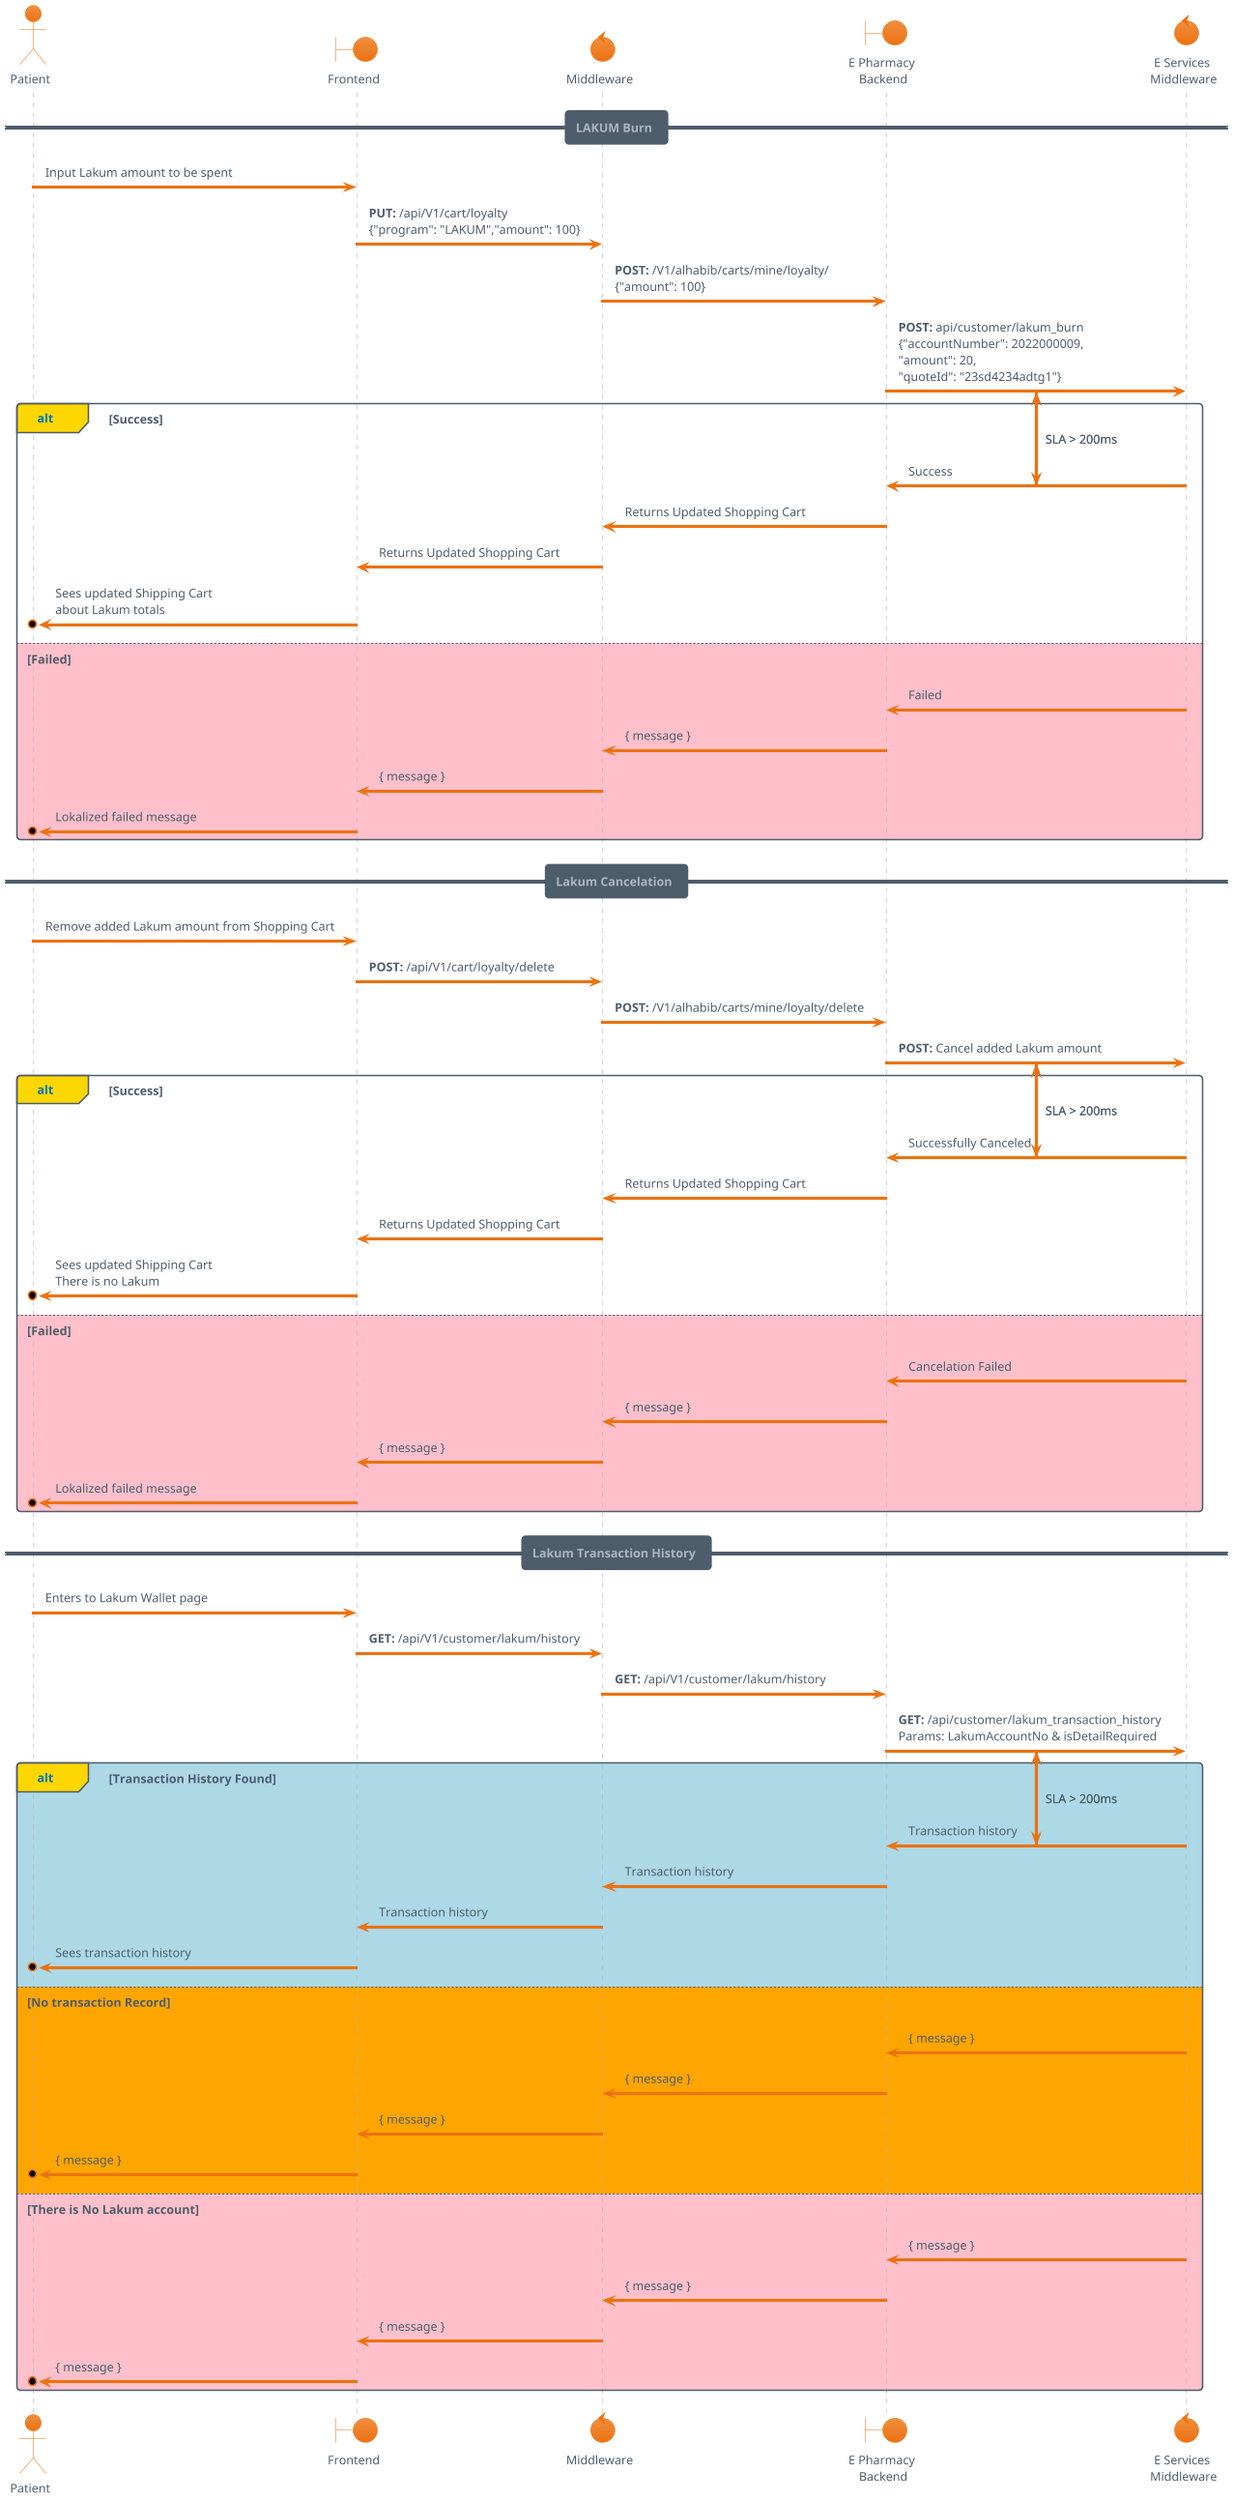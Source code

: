 @startuml lakum
!pragma teoz true
!theme aws-orange
skinparam defaultFontName JetBrains Mono
skinparam backgroundColor white

actor "Patient" as user
boundary "Frontend" as fe
control "Middleware" as api
boundary "E Pharmacy \nBackend" as m2
control "E Services \nMiddleware" as downstream

== LAKUM Burn ==
user -> fe: Input Lakum amount to be spent
fe -> api: **PUT:** /api/V1/cart/loyalty \n{"program": "LAKUM","amount": 100}
api -> m2: **POST:** /V1/alhabib/carts/mine/loyalty/ \n{"amount": 100}
{burn} m2 -> downstream: **POST:** api/customer/lakum_burn \n{"accountNumber": 2022000009,\n"amount": 20,\n"quoteId": "23sd4234adtg1"}
alt#gold Success
  {burnEnd} downstream -> m2: Success
  m2 -> api: Returns Updated Shopping Cart
  api -> fe: Returns Updated Shopping Cart
  fe ->o user: Sees updated Shipping Cart \nabout Lakum totals
  else #pink Failed
  {burnEnd} downstream -> m2: Failed
  m2 -> api: { message }
  api -> fe: { message }
  fe ->o user: Lokalized failed message
end

{burn} <-> {burnEnd} : SLA > 200ms

== Lakum Cancelation == 
user -> fe: Remove added Lakum amount from Shopping Cart
fe -> api: **POST:** /api/V1/cart/loyalty/delete
api -> m2: **POST:** /V1/alhabib/carts/mine/loyalty/delete
{cancelation} m2 -> downstream: **POST:** Cancel added Lakum amount
alt#gold Success
  {cancelationEnd} downstream -> m2: Successfully Canceled
  m2 -> api: Returns Updated Shopping Cart
  api -> fe: Returns Updated Shopping Cart
  fe ->o user: Sees updated Shipping Cart \nThere is no Lakum
  else #pink Failed
  {cancelationEnd} downstream -> m2: Cancelation Failed
  m2 -> api: { message }
  api -> fe: { message }
  fe ->o user: Lokalized failed message
end

{cancelation} <-> {cancelationEnd} : SLA > 200ms

== Lakum Transaction History == 
user -> fe: Enters to Lakum Wallet page
fe -> api: **GET:** ​/api​/V1​/customer/lakum/history
api -> m2: **GET:** ​/api​/V1​/customer/lakum/history
{trx} m2 -> downstream: **GET:** /api/customer/lakum_transaction_history \nParams: LakumAccountNo & isDetailRequired
alt#gold #LightBlue Transaction History Found
  {trxEnd} downstream -> m2: Transaction history
  m2 -> api: Transaction history
  api -> fe: Transaction history
  fe ->o user: Sees transaction history
  else #orange No transaction Record
  {trxEnd} downstream -> m2: { message }
  m2 -> api: { message }
  api -> fe: { message }
  fe ->o user: { message }
  else #pink There is No Lakum account
  {trxEnd} downstream -> m2: { message }
  m2 -> api: { message }
  api -> fe: { message }
  fe ->o user: { message }
end

{trx} <-> {trxEnd} : SLA > 200ms

@enduml
